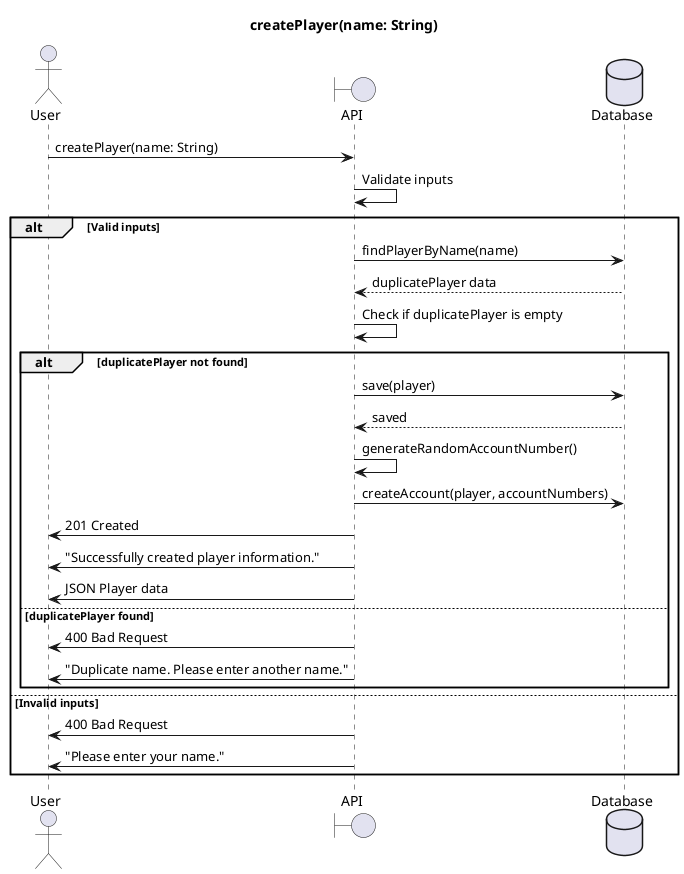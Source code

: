 @startuml
title createPlayer(name: String)

actor User as u
boundary API as a
database Database as d

u->a : createPlayer(name: String)
a->a : Validate inputs

alt Valid inputs
    a->d : findPlayerByName(name)
    d-->a : duplicatePlayer data
    a->a : Check if duplicatePlayer is empty

    alt duplicatePlayer not found
        a->d : save(player)
        d-->a : saved
        a->a: generateRandomAccountNumber()
        a->d: createAccount(player, accountNumbers)
        a->u : 201 Created
        a->u : "Successfully created player information."
        a->u : JSON Player data
    else duplicatePlayer found
        a->u : 400 Bad Request
        a->u : "Duplicate name. Please enter another name."
    end
else Invalid inputs
    a->u : 400 Bad Request
    a->u : "Please enter your name."
end

@enduml
